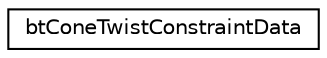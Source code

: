 digraph "Graphical Class Hierarchy"
{
  edge [fontname="Helvetica",fontsize="10",labelfontname="Helvetica",labelfontsize="10"];
  node [fontname="Helvetica",fontsize="10",shape=record];
  rankdir="LR";
  Node1 [label="btConeTwistConstraintData",height=0.2,width=0.4,color="black", fillcolor="white", style="filled",URL="$structbt_cone_twist_constraint_data.html",tooltip="this structure is not used, except for loading pre-2.82 .bullet files "];
}
